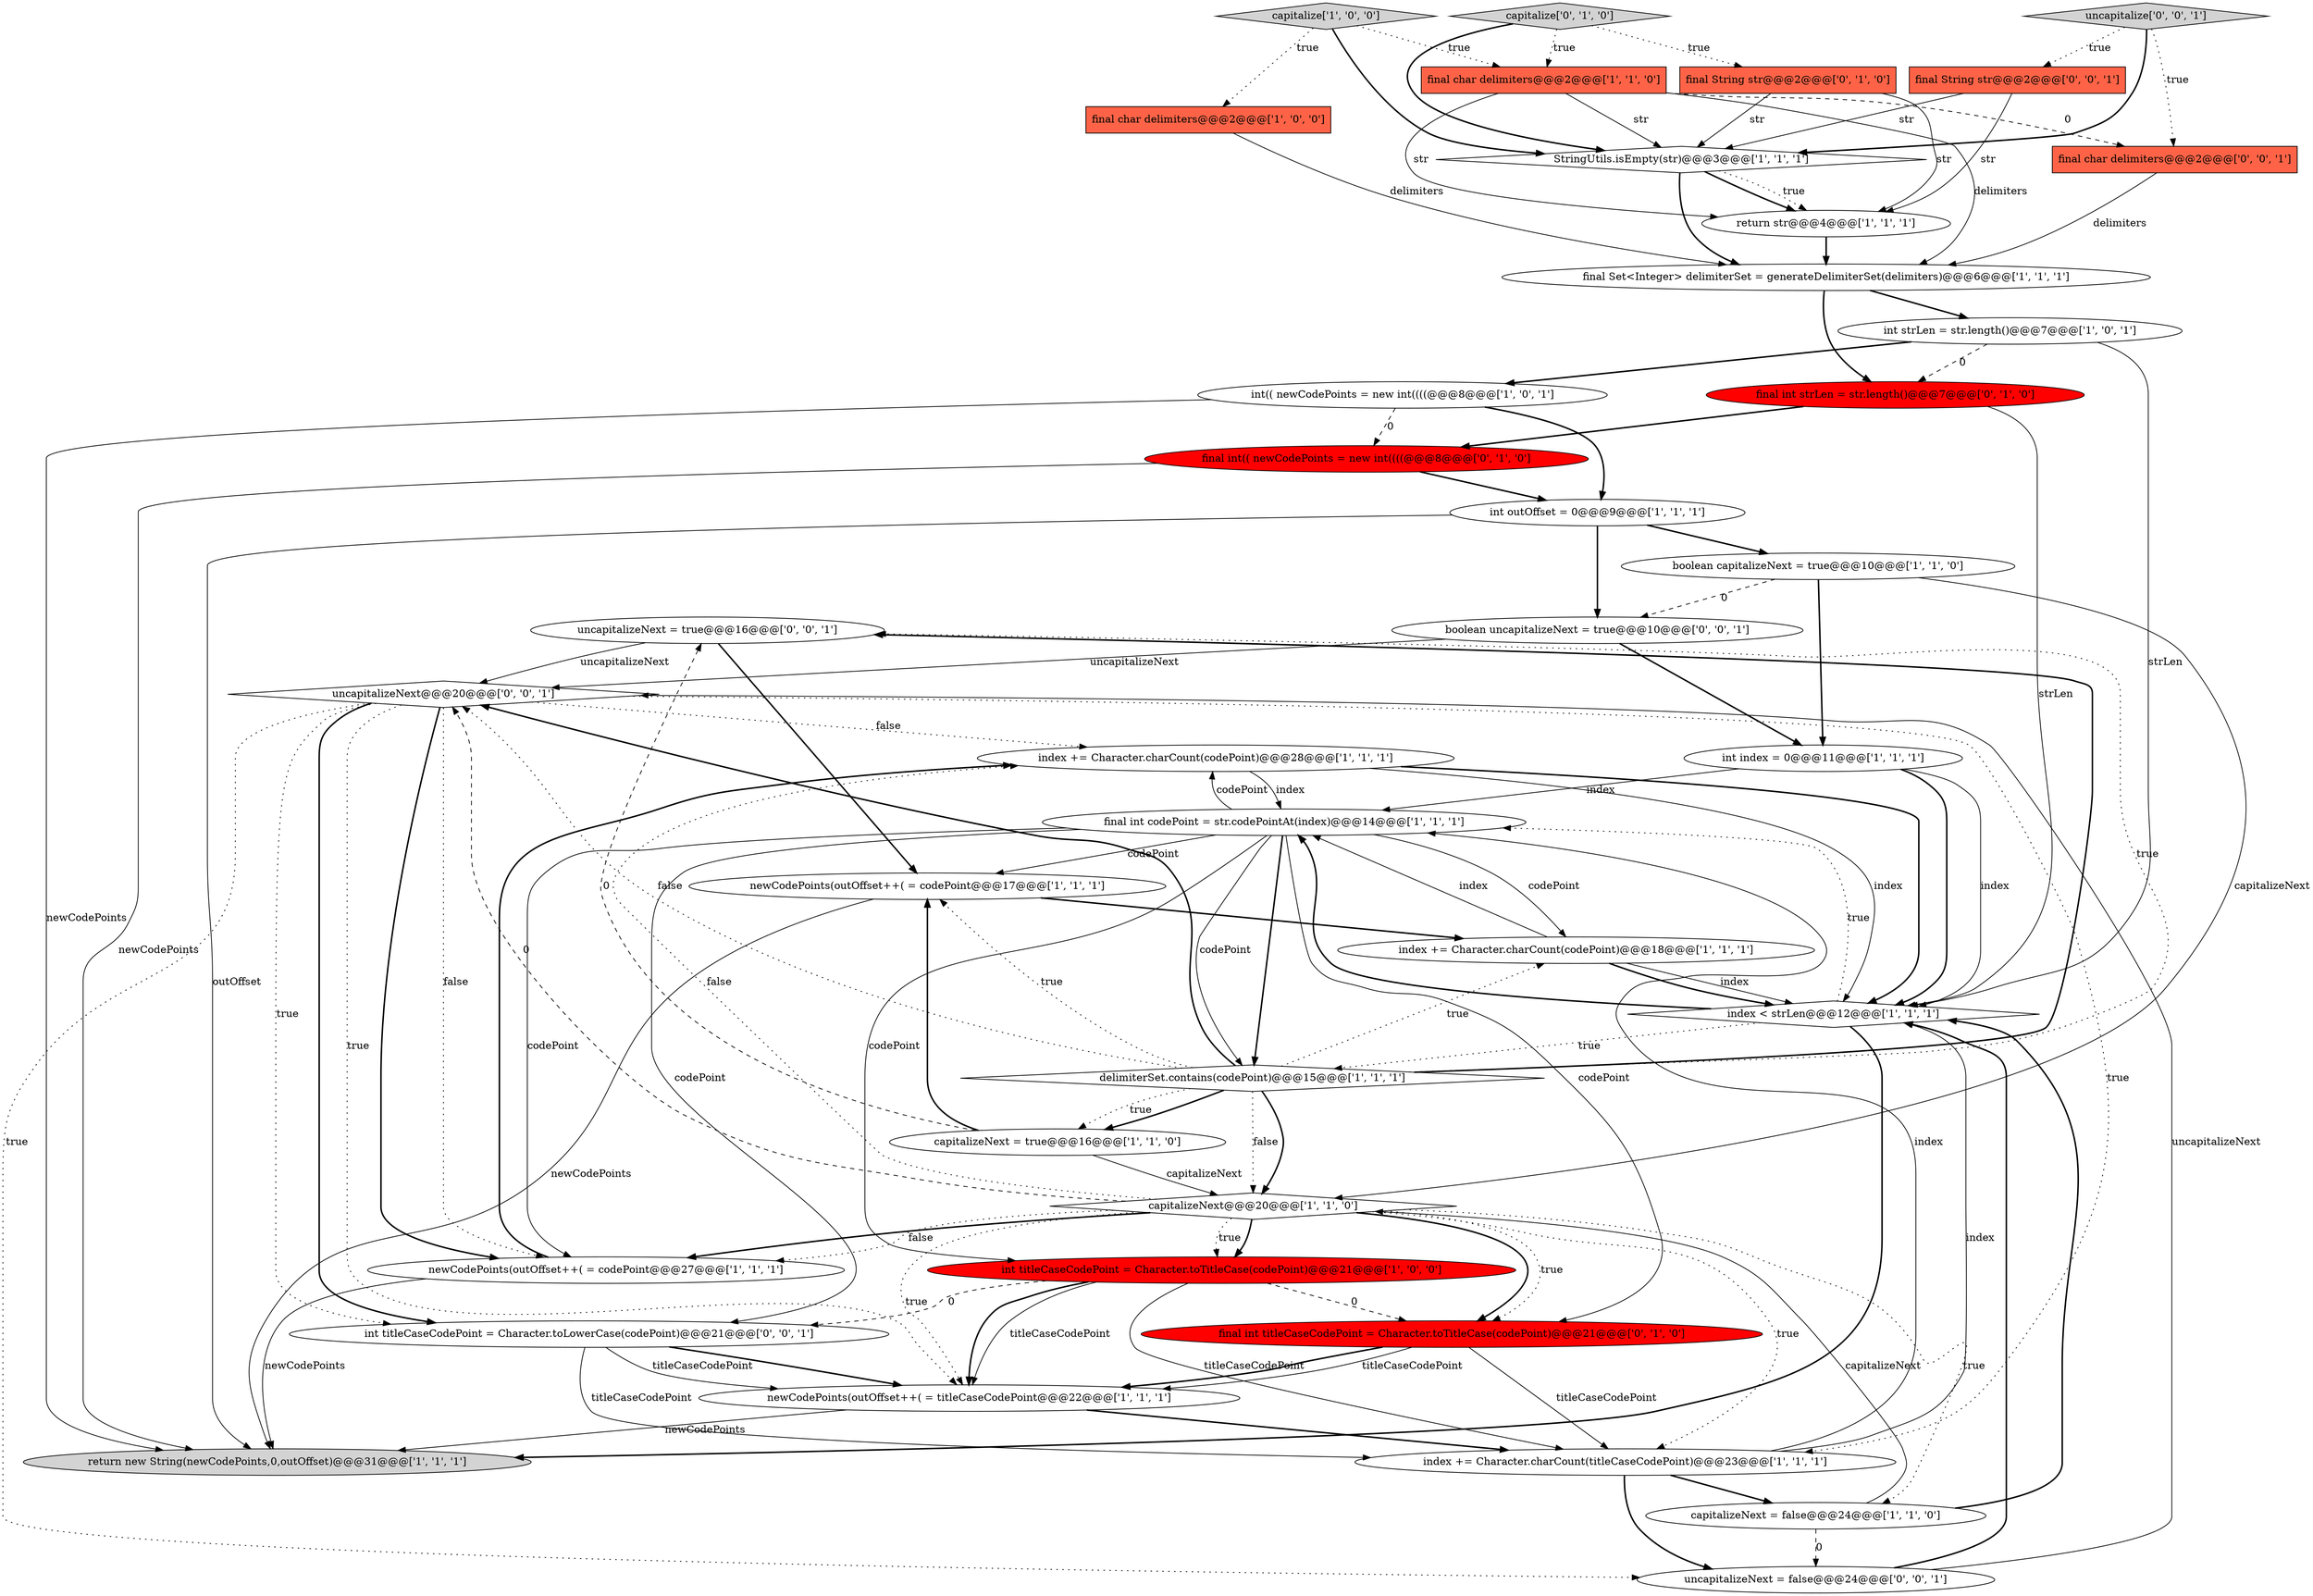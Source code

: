 digraph {
30 [style = filled, label = "uncapitalizeNext = true@@@16@@@['0', '0', '1']", fillcolor = white, shape = ellipse image = "AAA0AAABBB3BBB"];
11 [style = filled, label = "int strLen = str.length()@@@7@@@['1', '0', '1']", fillcolor = white, shape = ellipse image = "AAA0AAABBB1BBB"];
25 [style = filled, label = "final int strLen = str.length()@@@7@@@['0', '1', '0']", fillcolor = red, shape = ellipse image = "AAA1AAABBB2BBB"];
13 [style = filled, label = "return str@@@4@@@['1', '1', '1']", fillcolor = white, shape = ellipse image = "AAA0AAABBB1BBB"];
18 [style = filled, label = "final Set<Integer> delimiterSet = generateDelimiterSet(delimiters)@@@6@@@['1', '1', '1']", fillcolor = white, shape = ellipse image = "AAA0AAABBB1BBB"];
32 [style = filled, label = "final String str@@@2@@@['0', '0', '1']", fillcolor = tomato, shape = box image = "AAA0AAABBB3BBB"];
14 [style = filled, label = "capitalize['1', '0', '0']", fillcolor = lightgray, shape = diamond image = "AAA0AAABBB1BBB"];
17 [style = filled, label = "final char delimiters@@@2@@@['1', '0', '0']", fillcolor = tomato, shape = box image = "AAA0AAABBB1BBB"];
7 [style = filled, label = "capitalizeNext@@@20@@@['1', '1', '0']", fillcolor = white, shape = diamond image = "AAA0AAABBB1BBB"];
28 [style = filled, label = "final int(( newCodePoints = new int((((@@@8@@@['0', '1', '0']", fillcolor = red, shape = ellipse image = "AAA1AAABBB2BBB"];
1 [style = filled, label = "capitalizeNext = true@@@16@@@['1', '1', '0']", fillcolor = white, shape = ellipse image = "AAA0AAABBB1BBB"];
20 [style = filled, label = "final char delimiters@@@2@@@['1', '1', '0']", fillcolor = tomato, shape = box image = "AAA0AAABBB1BBB"];
24 [style = filled, label = "index += Character.charCount(codePoint)@@@28@@@['1', '1', '1']", fillcolor = white, shape = ellipse image = "AAA0AAABBB1BBB"];
35 [style = filled, label = "int titleCaseCodePoint = Character.toLowerCase(codePoint)@@@21@@@['0', '0', '1']", fillcolor = white, shape = ellipse image = "AAA0AAABBB3BBB"];
12 [style = filled, label = "final int codePoint = str.codePointAt(index)@@@14@@@['1', '1', '1']", fillcolor = white, shape = ellipse image = "AAA0AAABBB1BBB"];
4 [style = filled, label = "capitalizeNext = false@@@24@@@['1', '1', '0']", fillcolor = white, shape = ellipse image = "AAA0AAABBB1BBB"];
22 [style = filled, label = "int outOffset = 0@@@9@@@['1', '1', '1']", fillcolor = white, shape = ellipse image = "AAA0AAABBB1BBB"];
10 [style = filled, label = "newCodePoints(outOffset++( = codePoint@@@27@@@['1', '1', '1']", fillcolor = white, shape = ellipse image = "AAA0AAABBB1BBB"];
21 [style = filled, label = "index += Character.charCount(titleCaseCodePoint)@@@23@@@['1', '1', '1']", fillcolor = white, shape = ellipse image = "AAA0AAABBB1BBB"];
5 [style = filled, label = "index += Character.charCount(codePoint)@@@18@@@['1', '1', '1']", fillcolor = white, shape = ellipse image = "AAA0AAABBB1BBB"];
16 [style = filled, label = "index < strLen@@@12@@@['1', '1', '1']", fillcolor = white, shape = diamond image = "AAA0AAABBB1BBB"];
3 [style = filled, label = "return new String(newCodePoints,0,outOffset)@@@31@@@['1', '1', '1']", fillcolor = lightgray, shape = ellipse image = "AAA0AAABBB1BBB"];
0 [style = filled, label = "int(( newCodePoints = new int((((@@@8@@@['1', '0', '1']", fillcolor = white, shape = ellipse image = "AAA0AAABBB1BBB"];
2 [style = filled, label = "boolean capitalizeNext = true@@@10@@@['1', '1', '0']", fillcolor = white, shape = ellipse image = "AAA0AAABBB1BBB"];
31 [style = filled, label = "uncapitalize['0', '0', '1']", fillcolor = lightgray, shape = diamond image = "AAA0AAABBB3BBB"];
37 [style = filled, label = "boolean uncapitalizeNext = true@@@10@@@['0', '0', '1']", fillcolor = white, shape = ellipse image = "AAA0AAABBB3BBB"];
26 [style = filled, label = "final int titleCaseCodePoint = Character.toTitleCase(codePoint)@@@21@@@['0', '1', '0']", fillcolor = red, shape = ellipse image = "AAA1AAABBB2BBB"];
8 [style = filled, label = "StringUtils.isEmpty(str)@@@3@@@['1', '1', '1']", fillcolor = white, shape = diamond image = "AAA0AAABBB1BBB"];
29 [style = filled, label = "final String str@@@2@@@['0', '1', '0']", fillcolor = tomato, shape = box image = "AAA0AAABBB2BBB"];
15 [style = filled, label = "int index = 0@@@11@@@['1', '1', '1']", fillcolor = white, shape = ellipse image = "AAA0AAABBB1BBB"];
6 [style = filled, label = "delimiterSet.contains(codePoint)@@@15@@@['1', '1', '1']", fillcolor = white, shape = diamond image = "AAA0AAABBB1BBB"];
23 [style = filled, label = "newCodePoints(outOffset++( = titleCaseCodePoint@@@22@@@['1', '1', '1']", fillcolor = white, shape = ellipse image = "AAA0AAABBB1BBB"];
33 [style = filled, label = "final char delimiters@@@2@@@['0', '0', '1']", fillcolor = tomato, shape = box image = "AAA0AAABBB3BBB"];
36 [style = filled, label = "uncapitalizeNext@@@20@@@['0', '0', '1']", fillcolor = white, shape = diamond image = "AAA0AAABBB3BBB"];
27 [style = filled, label = "capitalize['0', '1', '0']", fillcolor = lightgray, shape = diamond image = "AAA0AAABBB2BBB"];
19 [style = filled, label = "int titleCaseCodePoint = Character.toTitleCase(codePoint)@@@21@@@['1', '0', '0']", fillcolor = red, shape = ellipse image = "AAA1AAABBB1BBB"];
34 [style = filled, label = "uncapitalizeNext = false@@@24@@@['0', '0', '1']", fillcolor = white, shape = ellipse image = "AAA0AAABBB3BBB"];
9 [style = filled, label = "newCodePoints(outOffset++( = codePoint@@@17@@@['1', '1', '1']", fillcolor = white, shape = ellipse image = "AAA0AAABBB1BBB"];
19->23 [style = solid, label="titleCaseCodePoint"];
5->12 [style = solid, label="index"];
22->37 [style = bold, label=""];
10->24 [style = bold, label=""];
23->3 [style = solid, label="newCodePoints"];
6->1 [style = dotted, label="true"];
37->15 [style = bold, label=""];
36->21 [style = dotted, label="true"];
36->10 [style = dotted, label="false"];
12->9 [style = solid, label="codePoint"];
9->3 [style = solid, label="newCodePoints"];
7->26 [style = bold, label=""];
35->23 [style = bold, label=""];
15->16 [style = solid, label="index"];
16->6 [style = dotted, label="true"];
2->15 [style = bold, label=""];
9->5 [style = bold, label=""];
4->7 [style = solid, label="capitalizeNext"];
32->13 [style = solid, label="str"];
26->21 [style = solid, label="titleCaseCodePoint"];
24->16 [style = solid, label="index"];
12->5 [style = solid, label="codePoint"];
4->16 [style = bold, label=""];
16->3 [style = bold, label=""];
25->28 [style = bold, label=""];
19->21 [style = solid, label="titleCaseCodePoint"];
8->18 [style = bold, label=""];
18->11 [style = bold, label=""];
6->7 [style = dotted, label="false"];
0->28 [style = dashed, label="0"];
31->33 [style = dotted, label="true"];
7->23 [style = dotted, label="true"];
36->24 [style = dotted, label="false"];
27->29 [style = dotted, label="true"];
11->16 [style = solid, label="strLen"];
5->16 [style = solid, label="index"];
7->24 [style = dotted, label="false"];
27->20 [style = dotted, label="true"];
2->37 [style = dashed, label="0"];
4->34 [style = dashed, label="0"];
18->25 [style = bold, label=""];
7->10 [style = dotted, label="false"];
14->8 [style = bold, label=""];
20->33 [style = dashed, label="0"];
25->16 [style = solid, label="strLen"];
36->35 [style = bold, label=""];
6->7 [style = bold, label=""];
19->35 [style = dashed, label="0"];
7->21 [style = dotted, label="true"];
27->8 [style = bold, label=""];
12->19 [style = solid, label="codePoint"];
13->18 [style = bold, label=""];
21->4 [style = bold, label=""];
22->2 [style = bold, label=""];
1->30 [style = dashed, label="0"];
33->18 [style = solid, label="delimiters"];
21->34 [style = bold, label=""];
12->26 [style = solid, label="codePoint"];
7->26 [style = dotted, label="true"];
30->9 [style = bold, label=""];
20->18 [style = solid, label="delimiters"];
6->36 [style = dotted, label="false"];
12->35 [style = solid, label="codePoint"];
1->9 [style = bold, label=""];
26->23 [style = solid, label="titleCaseCodePoint"];
21->16 [style = solid, label="index"];
5->16 [style = bold, label=""];
20->8 [style = solid, label="str"];
14->17 [style = dotted, label="true"];
6->1 [style = bold, label=""];
2->7 [style = solid, label="capitalizeNext"];
19->26 [style = dashed, label="0"];
6->9 [style = dotted, label="true"];
34->16 [style = bold, label=""];
12->6 [style = solid, label="codePoint"];
11->25 [style = dashed, label="0"];
29->13 [style = solid, label="str"];
35->21 [style = solid, label="titleCaseCodePoint"];
8->13 [style = dotted, label="true"];
6->30 [style = bold, label=""];
36->23 [style = dotted, label="true"];
7->19 [style = bold, label=""];
12->10 [style = solid, label="codePoint"];
31->8 [style = bold, label=""];
28->22 [style = bold, label=""];
8->13 [style = bold, label=""];
36->10 [style = bold, label=""];
15->12 [style = solid, label="index"];
6->30 [style = dotted, label="true"];
37->36 [style = solid, label="uncapitalizeNext"];
16->12 [style = dotted, label="true"];
12->24 [style = solid, label="codePoint"];
28->3 [style = solid, label="newCodePoints"];
24->12 [style = solid, label="index"];
7->19 [style = dotted, label="true"];
7->10 [style = bold, label=""];
1->7 [style = solid, label="capitalizeNext"];
22->3 [style = solid, label="outOffset"];
21->12 [style = solid, label="index"];
0->3 [style = solid, label="newCodePoints"];
35->23 [style = solid, label="titleCaseCodePoint"];
20->13 [style = solid, label="str"];
15->16 [style = bold, label=""];
12->6 [style = bold, label=""];
6->36 [style = bold, label=""];
29->8 [style = solid, label="str"];
31->32 [style = dotted, label="true"];
14->20 [style = dotted, label="true"];
24->16 [style = bold, label=""];
30->36 [style = solid, label="uncapitalizeNext"];
11->0 [style = bold, label=""];
23->21 [style = bold, label=""];
19->23 [style = bold, label=""];
0->22 [style = bold, label=""];
10->3 [style = solid, label="newCodePoints"];
26->23 [style = bold, label=""];
7->4 [style = dotted, label="true"];
36->35 [style = dotted, label="true"];
17->18 [style = solid, label="delimiters"];
34->36 [style = solid, label="uncapitalizeNext"];
36->34 [style = dotted, label="true"];
16->12 [style = bold, label=""];
7->36 [style = dashed, label="0"];
6->5 [style = dotted, label="true"];
32->8 [style = solid, label="str"];
}
